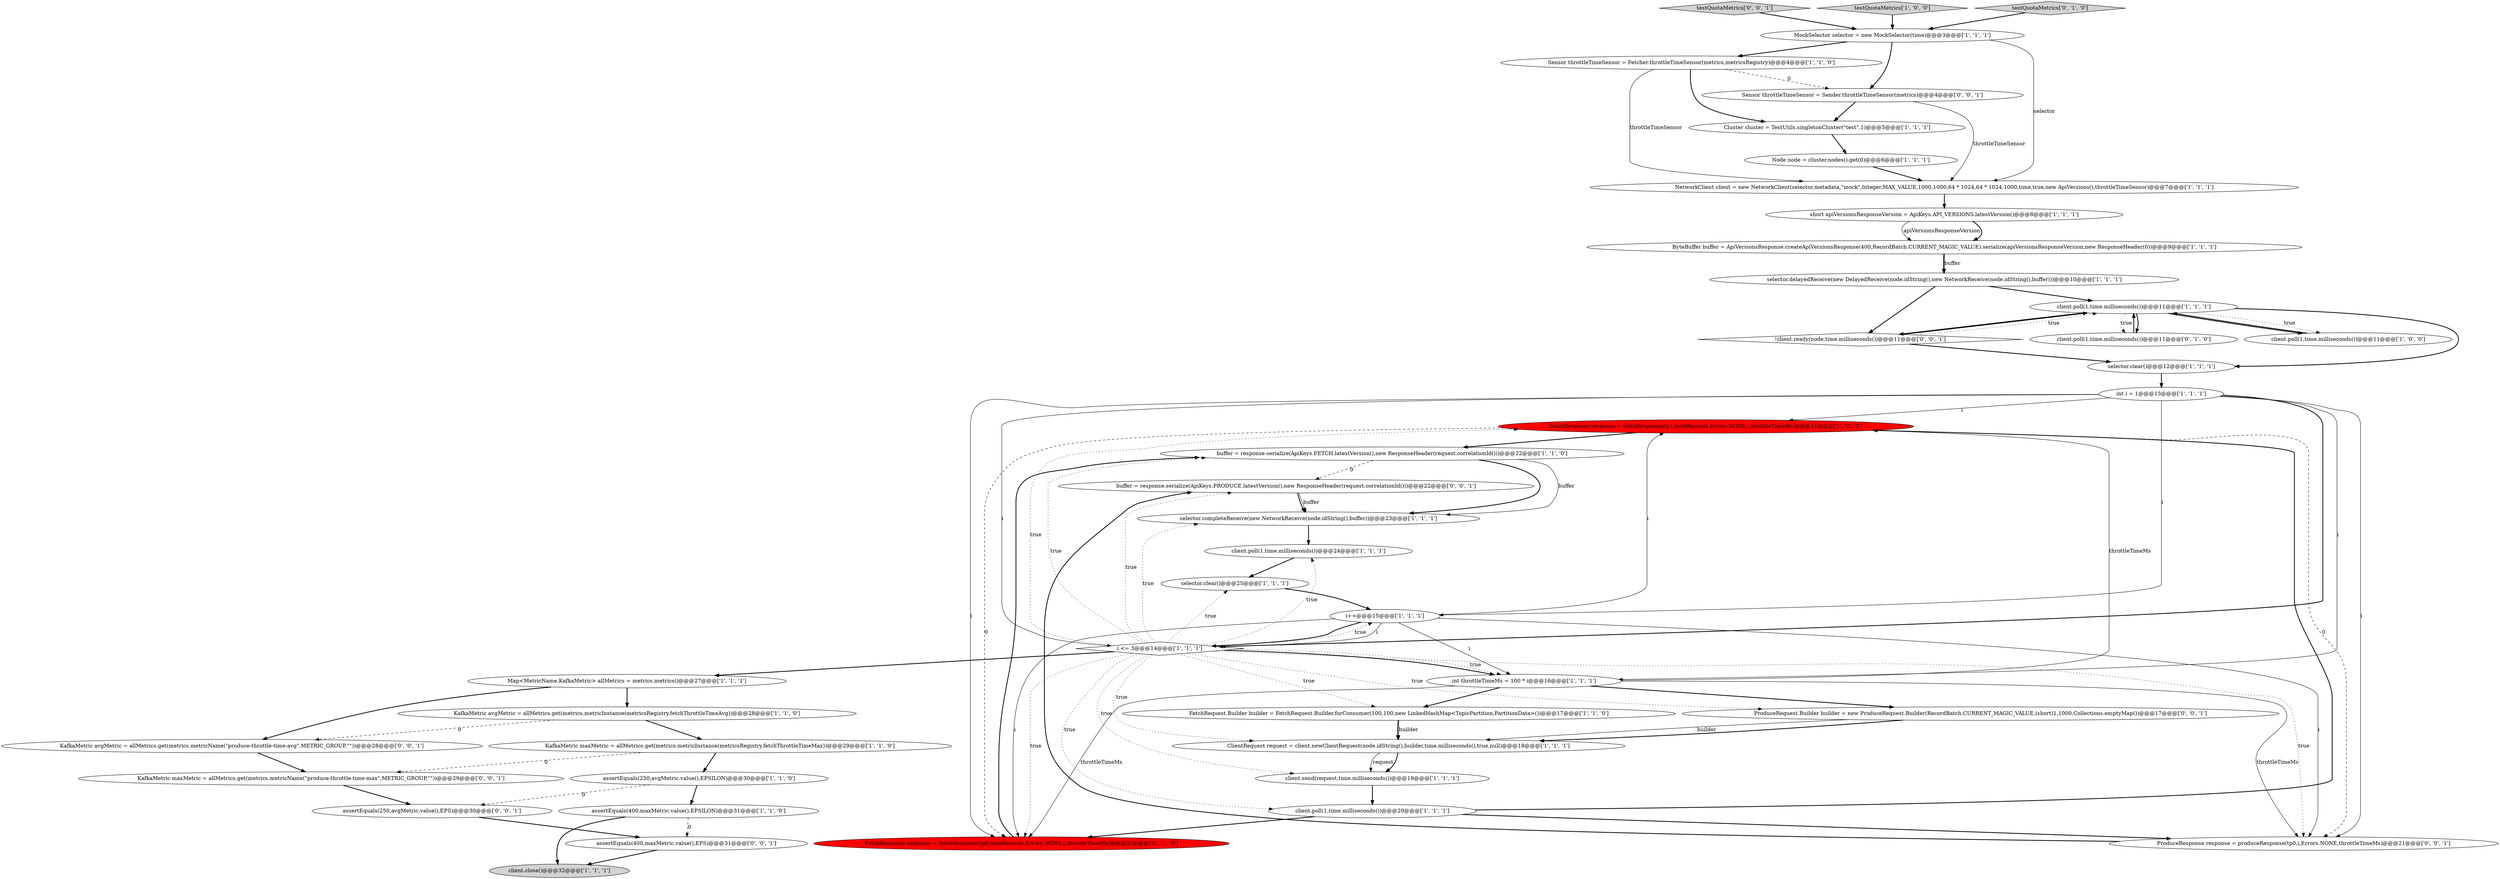 digraph {
26 [style = filled, label = "selector.clear()@@@12@@@['1', '1', '1']", fillcolor = white, shape = ellipse image = "AAA0AAABBB1BBB"];
3 [style = filled, label = "FetchResponse response = fetchResponse(tp1,nextRecords,Errors.NONE,i,throttleTimeMs)@@@21@@@['1', '0', '0']", fillcolor = red, shape = ellipse image = "AAA1AAABBB1BBB"];
6 [style = filled, label = "Sensor throttleTimeSensor = Fetcher.throttleTimeSensor(metrics,metricsRegistry)@@@4@@@['1', '1', '0']", fillcolor = white, shape = ellipse image = "AAA0AAABBB1BBB"];
0 [style = filled, label = "client.close()@@@32@@@['1', '1', '1']", fillcolor = lightgray, shape = ellipse image = "AAA0AAABBB1BBB"];
4 [style = filled, label = "Map<MetricName,KafkaMetric> allMetrics = metrics.metrics()@@@27@@@['1', '1', '1']", fillcolor = white, shape = ellipse image = "AAA0AAABBB1BBB"];
5 [style = filled, label = "ByteBuffer buffer = ApiVersionsResponse.createApiVersionsResponse(400,RecordBatch.CURRENT_MAGIC_VALUE).serialize(apiVersionsResponseVersion,new ResponseHeader(0))@@@9@@@['1', '1', '1']", fillcolor = white, shape = ellipse image = "AAA0AAABBB1BBB"];
8 [style = filled, label = "int throttleTimeMs = 100 * i@@@16@@@['1', '1', '1']", fillcolor = white, shape = ellipse image = "AAA0AAABBB1BBB"];
18 [style = filled, label = "Cluster cluster = TestUtils.singletonCluster(\"test\",1)@@@5@@@['1', '1', '1']", fillcolor = white, shape = ellipse image = "AAA0AAABBB1BBB"];
30 [style = filled, label = "client.poll(1,time.milliseconds())@@@20@@@['1', '1', '1']", fillcolor = white, shape = ellipse image = "AAA0AAABBB1BBB"];
34 [style = filled, label = "testQuotaMetrics['0', '0', '1']", fillcolor = lightgray, shape = diamond image = "AAA0AAABBB3BBB"];
23 [style = filled, label = "ClientRequest request = client.newClientRequest(node.idString(),builder,time.milliseconds(),true,null)@@@18@@@['1', '1', '1']", fillcolor = white, shape = ellipse image = "AAA0AAABBB1BBB"];
39 [style = filled, label = "ProduceRequest.Builder builder = new ProduceRequest.Builder(RecordBatch.CURRENT_MAGIC_VALUE,(short)1,1000,Collections.emptyMap())@@@17@@@['0', '0', '1']", fillcolor = white, shape = ellipse image = "AAA0AAABBB3BBB"];
16 [style = filled, label = "buffer = response.serialize(ApiKeys.FETCH.latestVersion(),new ResponseHeader(request.correlationId()))@@@22@@@['1', '1', '0']", fillcolor = white, shape = ellipse image = "AAA0AAABBB1BBB"];
19 [style = filled, label = "testQuotaMetrics['1', '0', '0']", fillcolor = lightgray, shape = diamond image = "AAA0AAABBB1BBB"];
31 [style = filled, label = "client.poll(1,time.milliseconds())@@@11@@@['0', '1', '0']", fillcolor = white, shape = ellipse image = "AAA0AAABBB2BBB"];
9 [style = filled, label = "selector.delayedReceive(new DelayedReceive(node.idString(),new NetworkReceive(node.idString(),buffer)))@@@10@@@['1', '1', '1']", fillcolor = white, shape = ellipse image = "AAA0AAABBB1BBB"];
1 [style = filled, label = "assertEquals(250,avgMetric.value(),EPSILON)@@@30@@@['1', '1', '0']", fillcolor = white, shape = ellipse image = "AAA0AAABBB1BBB"];
28 [style = filled, label = "NetworkClient client = new NetworkClient(selector,metadata,\"mock\",Integer.MAX_VALUE,1000,1000,64 * 1024,64 * 1024,1000,time,true,new ApiVersions(),throttleTimeSensor)@@@7@@@['1', '1', '1']", fillcolor = white, shape = ellipse image = "AAA0AAABBB1BBB"];
35 [style = filled, label = "KafkaMetric maxMetric = allMetrics.get(metrics.metricName(\"produce-throttle-time-max\",METRIC_GROUP,\"\"))@@@29@@@['0', '0', '1']", fillcolor = white, shape = ellipse image = "AAA0AAABBB3BBB"];
24 [style = filled, label = "int i = 1@@@13@@@['1', '1', '1']", fillcolor = white, shape = ellipse image = "AAA0AAABBB1BBB"];
21 [style = filled, label = "client.poll(1,time.milliseconds())@@@11@@@['1', '1', '1']", fillcolor = white, shape = ellipse image = "AAA0AAABBB1BBB"];
29 [style = filled, label = "i++@@@15@@@['1', '1', '1']", fillcolor = white, shape = ellipse image = "AAA0AAABBB1BBB"];
17 [style = filled, label = "assertEquals(400,maxMetric.value(),EPSILON)@@@31@@@['1', '1', '0']", fillcolor = white, shape = ellipse image = "AAA0AAABBB1BBB"];
15 [style = filled, label = "KafkaMetric avgMetric = allMetrics.get(metrics.metricInstance(metricsRegistry.fetchThrottleTimeAvg))@@@28@@@['1', '1', '0']", fillcolor = white, shape = ellipse image = "AAA0AAABBB1BBB"];
43 [style = filled, label = "assertEquals(400,maxMetric.value(),EPS)@@@31@@@['0', '0', '1']", fillcolor = white, shape = ellipse image = "AAA0AAABBB3BBB"];
36 [style = filled, label = "Sensor throttleTimeSensor = Sender.throttleTimeSensor(metrics)@@@4@@@['0', '0', '1']", fillcolor = white, shape = ellipse image = "AAA0AAABBB3BBB"];
14 [style = filled, label = "short apiVersionsResponseVersion = ApiKeys.API_VERSIONS.latestVersion()@@@8@@@['1', '1', '1']", fillcolor = white, shape = ellipse image = "AAA0AAABBB1BBB"];
41 [style = filled, label = "assertEquals(250,avgMetric.value(),EPS)@@@30@@@['0', '0', '1']", fillcolor = white, shape = ellipse image = "AAA0AAABBB3BBB"];
38 [style = filled, label = "buffer = response.serialize(ApiKeys.PRODUCE.latestVersion(),new ResponseHeader(request.correlationId()))@@@22@@@['0', '0', '1']", fillcolor = white, shape = ellipse image = "AAA0AAABBB3BBB"];
25 [style = filled, label = "client.poll(1,time.milliseconds())@@@24@@@['1', '1', '1']", fillcolor = white, shape = ellipse image = "AAA0AAABBB1BBB"];
42 [style = filled, label = "!client.ready(node,time.milliseconds())@@@11@@@['0', '0', '1']", fillcolor = white, shape = diamond image = "AAA0AAABBB3BBB"];
27 [style = filled, label = "FetchRequest.Builder builder = FetchRequest.Builder.forConsumer(100,100,new LinkedHashMap<TopicPartition,PartitionData>())@@@17@@@['1', '1', '0']", fillcolor = white, shape = ellipse image = "AAA0AAABBB1BBB"];
2 [style = filled, label = "KafkaMetric maxMetric = allMetrics.get(metrics.metricInstance(metricsRegistry.fetchThrottleTimeMax))@@@29@@@['1', '1', '0']", fillcolor = white, shape = ellipse image = "AAA0AAABBB1BBB"];
22 [style = filled, label = "MockSelector selector = new MockSelector(time)@@@3@@@['1', '1', '1']", fillcolor = white, shape = ellipse image = "AAA0AAABBB1BBB"];
7 [style = filled, label = "i <= 3@@@14@@@['1', '1', '1']", fillcolor = white, shape = diamond image = "AAA0AAABBB1BBB"];
20 [style = filled, label = "client.poll(1,time.milliseconds())@@@11@@@['1', '0', '0']", fillcolor = white, shape = ellipse image = "AAA0AAABBB1BBB"];
40 [style = filled, label = "ProduceResponse response = produceResponse(tp0,i,Errors.NONE,throttleTimeMs)@@@21@@@['0', '0', '1']", fillcolor = white, shape = ellipse image = "AAA0AAABBB3BBB"];
11 [style = filled, label = "selector.completeReceive(new NetworkReceive(node.idString(),buffer))@@@23@@@['1', '1', '1']", fillcolor = white, shape = ellipse image = "AAA0AAABBB1BBB"];
10 [style = filled, label = "client.send(request,time.milliseconds())@@@19@@@['1', '1', '1']", fillcolor = white, shape = ellipse image = "AAA0AAABBB1BBB"];
33 [style = filled, label = "FetchResponse response = fetchResponse(tp0,nextRecords,Errors.NONE,i,throttleTimeMs)@@@21@@@['0', '1', '0']", fillcolor = red, shape = ellipse image = "AAA1AAABBB2BBB"];
32 [style = filled, label = "testQuotaMetrics['0', '1', '0']", fillcolor = lightgray, shape = diamond image = "AAA0AAABBB2BBB"];
13 [style = filled, label = "Node node = cluster.nodes().get(0)@@@6@@@['1', '1', '1']", fillcolor = white, shape = ellipse image = "AAA0AAABBB1BBB"];
37 [style = filled, label = "KafkaMetric avgMetric = allMetrics.get(metrics.metricName(\"produce-throttle-time-avg\",METRIC_GROUP,\"\"))@@@28@@@['0', '0', '1']", fillcolor = white, shape = ellipse image = "AAA0AAABBB3BBB"];
12 [style = filled, label = "selector.clear()@@@25@@@['1', '1', '1']", fillcolor = white, shape = ellipse image = "AAA0AAABBB1BBB"];
32->22 [style = bold, label=""];
21->42 [style = bold, label=""];
23->10 [style = solid, label="request"];
3->40 [style = dashed, label="0"];
5->9 [style = bold, label=""];
5->9 [style = solid, label="buffer"];
6->28 [style = solid, label="throttleTimeSensor"];
35->41 [style = bold, label=""];
7->33 [style = dotted, label="true"];
4->15 [style = bold, label=""];
24->3 [style = solid, label="i"];
31->21 [style = bold, label=""];
29->7 [style = solid, label="i"];
3->16 [style = bold, label=""];
40->38 [style = bold, label=""];
7->8 [style = bold, label=""];
7->39 [style = dotted, label="true"];
28->14 [style = bold, label=""];
21->26 [style = bold, label=""];
21->31 [style = bold, label=""];
6->36 [style = dashed, label="0"];
39->23 [style = bold, label=""];
36->18 [style = bold, label=""];
9->21 [style = bold, label=""];
7->27 [style = dotted, label="true"];
7->16 [style = dotted, label="true"];
30->40 [style = bold, label=""];
43->0 [style = bold, label=""];
22->28 [style = solid, label="selector"];
16->11 [style = solid, label="buffer"];
14->5 [style = solid, label="apiVersionsResponseVersion"];
8->33 [style = solid, label="throttleTimeMs"];
42->21 [style = bold, label=""];
8->39 [style = bold, label=""];
8->27 [style = bold, label=""];
11->25 [style = bold, label=""];
29->40 [style = solid, label="i"];
33->16 [style = bold, label=""];
21->20 [style = dotted, label="true"];
7->10 [style = dotted, label="true"];
38->11 [style = solid, label="buffer"];
17->43 [style = dashed, label="0"];
3->33 [style = dashed, label="0"];
38->11 [style = bold, label=""];
7->40 [style = dotted, label="true"];
29->8 [style = solid, label="i"];
24->8 [style = solid, label="i"];
26->24 [style = bold, label=""];
1->17 [style = bold, label=""];
7->12 [style = dotted, label="true"];
7->29 [style = dotted, label="true"];
12->29 [style = bold, label=""];
7->23 [style = dotted, label="true"];
27->23 [style = solid, label="builder"];
21->31 [style = dotted, label="true"];
23->10 [style = bold, label=""];
24->29 [style = solid, label="i"];
24->7 [style = bold, label=""];
7->8 [style = dotted, label="true"];
19->22 [style = bold, label=""];
41->43 [style = bold, label=""];
22->6 [style = bold, label=""];
29->33 [style = solid, label="i"];
9->42 [style = bold, label=""];
30->33 [style = bold, label=""];
2->1 [style = bold, label=""];
6->18 [style = bold, label=""];
2->35 [style = dashed, label="0"];
7->4 [style = bold, label=""];
8->40 [style = solid, label="throttleTimeMs"];
24->40 [style = solid, label="i"];
17->0 [style = bold, label=""];
7->11 [style = dotted, label="true"];
30->3 [style = bold, label=""];
24->33 [style = solid, label="i"];
37->35 [style = bold, label=""];
8->3 [style = solid, label="throttleTimeMs"];
10->30 [style = bold, label=""];
14->5 [style = bold, label=""];
42->26 [style = bold, label=""];
15->2 [style = bold, label=""];
16->38 [style = dashed, label="0"];
29->3 [style = solid, label="i"];
16->11 [style = bold, label=""];
24->7 [style = solid, label="i"];
15->37 [style = dashed, label="0"];
36->28 [style = solid, label="throttleTimeSensor"];
1->41 [style = dashed, label="0"];
7->38 [style = dotted, label="true"];
34->22 [style = bold, label=""];
20->21 [style = bold, label=""];
39->23 [style = solid, label="builder"];
21->20 [style = bold, label=""];
4->37 [style = bold, label=""];
25->12 [style = bold, label=""];
7->3 [style = dotted, label="true"];
22->36 [style = bold, label=""];
18->13 [style = bold, label=""];
7->25 [style = dotted, label="true"];
29->7 [style = bold, label=""];
27->23 [style = bold, label=""];
7->30 [style = dotted, label="true"];
42->21 [style = dotted, label="true"];
13->28 [style = bold, label=""];
}
